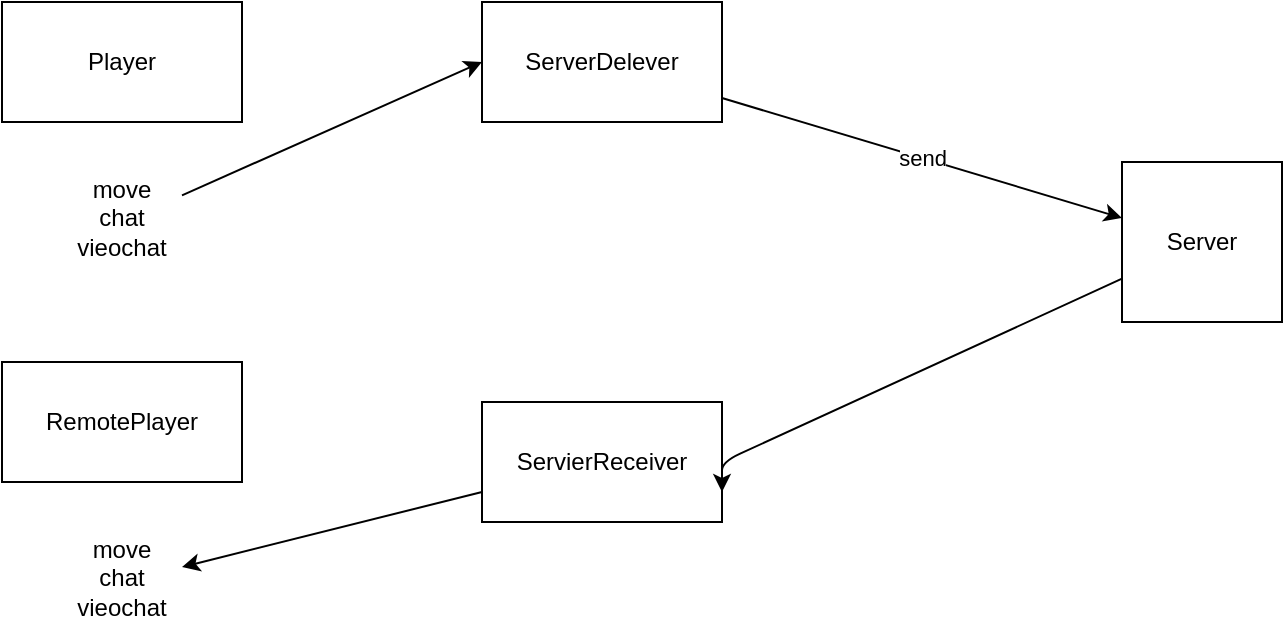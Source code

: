 <mxfile>
    <diagram id="aM-3PzzpQv-8203lNYHu" name="페이지-1">
        <mxGraphModel dx="1051" dy="576" grid="1" gridSize="10" guides="1" tooltips="1" connect="1" arrows="1" fold="1" page="1" pageScale="1" pageWidth="827" pageHeight="1169" math="0" shadow="0">
            <root>
                <mxCell id="0"/>
                <mxCell id="1" parent="0"/>
                <mxCell id="2" value="Player" style="rounded=0;whiteSpace=wrap;html=1;" vertex="1" parent="1">
                    <mxGeometry x="120" y="160" width="120" height="60" as="geometry"/>
                </mxCell>
                <mxCell id="14" style="edgeStyle=none;html=1;entryX=0;entryY=0.5;entryDx=0;entryDy=0;" edge="1" parent="1" source="4" target="5">
                    <mxGeometry relative="1" as="geometry"/>
                </mxCell>
                <mxCell id="4" value="move&lt;br&gt;chat&lt;br&gt;vieochat" style="text;html=1;strokeColor=none;fillColor=none;align=center;verticalAlign=top;whiteSpace=wrap;rounded=0;" vertex="1" parent="1">
                    <mxGeometry x="150" y="240" width="60" height="60" as="geometry"/>
                </mxCell>
                <mxCell id="9" value="send" style="edgeStyle=none;html=1;" edge="1" parent="1" source="5" target="8">
                    <mxGeometry relative="1" as="geometry"/>
                </mxCell>
                <mxCell id="5" value="ServerDelever" style="rounded=0;whiteSpace=wrap;html=1;" vertex="1" parent="1">
                    <mxGeometry x="360" y="160" width="120" height="60" as="geometry"/>
                </mxCell>
                <mxCell id="13" style="edgeStyle=none;html=1;" edge="1" parent="1" source="6" target="12">
                    <mxGeometry relative="1" as="geometry"/>
                </mxCell>
                <mxCell id="6" value="ServierReceiver" style="rounded=0;whiteSpace=wrap;html=1;" vertex="1" parent="1">
                    <mxGeometry x="360" y="360" width="120" height="60" as="geometry"/>
                </mxCell>
                <mxCell id="10" style="edgeStyle=none;html=1;entryX=1;entryY=0.75;entryDx=0;entryDy=0;" edge="1" parent="1" source="8" target="6">
                    <mxGeometry relative="1" as="geometry">
                        <Array as="points">
                            <mxPoint x="480" y="390"/>
                        </Array>
                    </mxGeometry>
                </mxCell>
                <mxCell id="8" value="Server" style="whiteSpace=wrap;html=1;aspect=fixed;" vertex="1" parent="1">
                    <mxGeometry x="680" y="240" width="80" height="80" as="geometry"/>
                </mxCell>
                <mxCell id="11" value="RemotePlayer" style="rounded=0;whiteSpace=wrap;html=1;" vertex="1" parent="1">
                    <mxGeometry x="120" y="340" width="120" height="60" as="geometry"/>
                </mxCell>
                <mxCell id="12" value="move&lt;br&gt;chat&lt;br&gt;vieochat" style="text;html=1;strokeColor=none;fillColor=none;align=center;verticalAlign=top;whiteSpace=wrap;rounded=0;" vertex="1" parent="1">
                    <mxGeometry x="150" y="420" width="60" height="60" as="geometry"/>
                </mxCell>
            </root>
        </mxGraphModel>
    </diagram>
</mxfile>